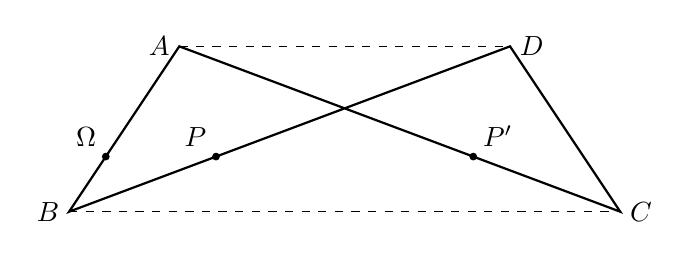     \begin{tikzpicture}[scale=0.7]
    
      \coordinate (B) at (-5,0);
      \coordinate (C) at (5,0);
      \coordinate (A) at (-3,3);
      \coordinate (D) at (3,3);
      
      \coordinate (E) at (-5,1);
      \coordinate (F) at (5,1);
      
      \draw[thick] (A)--(B)--(D)--(C)--cycle;
      
      \draw[dashed] (A)--(D);
      \draw[dashed] (B)--(C);     

      \coordinate (Omega) at (intersection cs:
        first line={(A)--(B)},
        second line={(E)--(F)});
      \fill (Omega) circle (2pt);
      \node at (Omega) [above left] {$\Omega$};
      \coordinate (P) at (intersection cs:
       first line={(D)--(B)},
       second line={(-5,1)--(5,1)});
      \fill (P) circle (2pt);
      \node at (P) [above left] {$P$}; 
      \coordinate (PP) at (intersection cs:
       first line={(A)--(C)},
       second line={(-5,1)--(5,1)});
      \fill (PP) circle (2pt);
      \node at (PP) [above right] {$P'$}; 
      
      \node at (A) [left] {$A$};
      \node at (B) [left] {$B$};
      \node at (C) [right] {$C$};
      \node at (D) [right] {$D$};      
   \end{tikzpicture}
   
